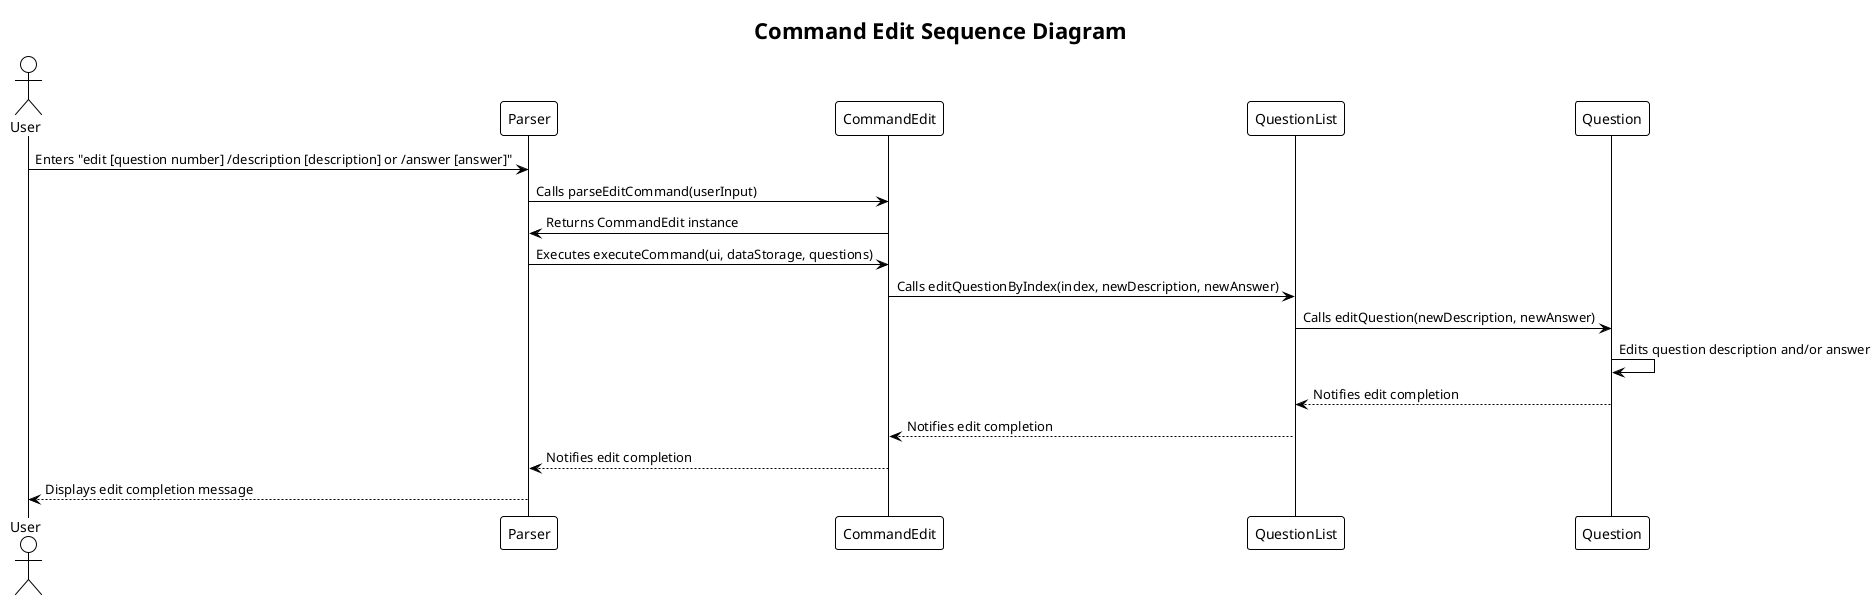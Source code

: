 @startuml
!theme plain
title Command Edit Sequence Diagram

actor User
participant Parser
participant CommandEdit
participant QuestionList
participant Question

User -> Parser: Enters "edit [question number] /description [description] or /answer [answer]"
Parser -> CommandEdit: Calls parseEditCommand(userInput)
CommandEdit -> Parser: Returns CommandEdit instance
Parser -> CommandEdit: Executes executeCommand(ui, dataStorage, questions)
CommandEdit -> QuestionList: Calls editQuestionByIndex(index, newDescription, newAnswer)
QuestionList -> Question: Calls editQuestion(newDescription, newAnswer)
Question -> Question: Edits question description and/or answer
Question --> QuestionList: Notifies edit completion
QuestionList --> CommandEdit: Notifies edit completion
CommandEdit --> Parser: Notifies edit completion
Parser --> User: Displays edit completion message

@enduml
